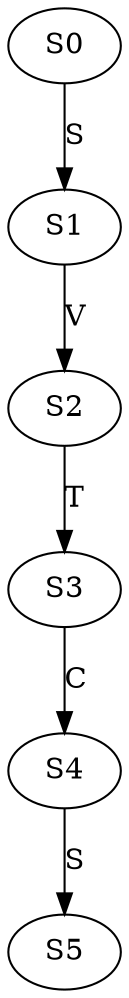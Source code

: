 strict digraph  {
	S0 -> S1 [ label = S ];
	S1 -> S2 [ label = V ];
	S2 -> S3 [ label = T ];
	S3 -> S4 [ label = C ];
	S4 -> S5 [ label = S ];
}
